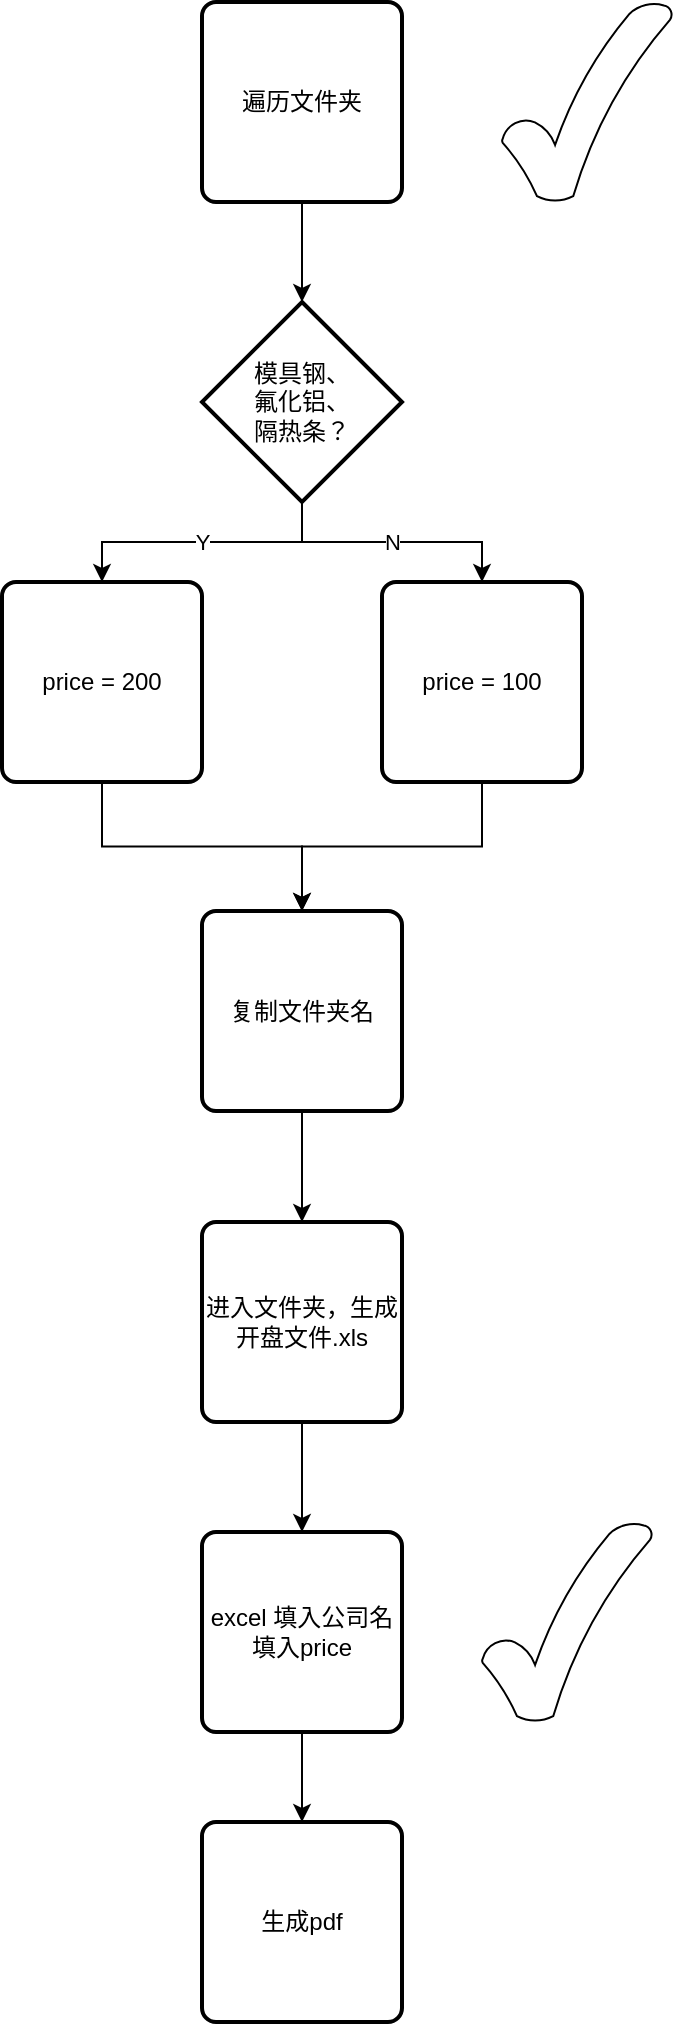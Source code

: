 <mxfile version="13.9.9" type="device"><diagram id="gqni5dbbvqUb0nb0CokA" name="第 1 页"><mxGraphModel dx="1086" dy="846" grid="1" gridSize="10" guides="1" tooltips="1" connect="1" arrows="1" fold="1" page="1" pageScale="1" pageWidth="827" pageHeight="1169" math="0" shadow="0"><root><mxCell id="0"/><mxCell id="1" parent="0"/><mxCell id="AMcx_FUcrtvAUCnKsGdJ-18" style="edgeStyle=orthogonalEdgeStyle;rounded=0;orthogonalLoop=1;jettySize=auto;html=1;" parent="1" source="AMcx_FUcrtvAUCnKsGdJ-1" target="AMcx_FUcrtvAUCnKsGdJ-17" edge="1"><mxGeometry relative="1" as="geometry"/></mxCell><mxCell id="AMcx_FUcrtvAUCnKsGdJ-1" value="excel 填入公司名&lt;br&gt;填入price" style="rounded=1;whiteSpace=wrap;html=1;absoluteArcSize=1;arcSize=14;strokeWidth=2;" parent="1" vertex="1"><mxGeometry x="330" y="845" width="100" height="100" as="geometry"/></mxCell><mxCell id="AMcx_FUcrtvAUCnKsGdJ-11" style="edgeStyle=orthogonalEdgeStyle;rounded=0;orthogonalLoop=1;jettySize=auto;html=1;entryX=0.5;entryY=0;entryDx=0;entryDy=0;entryPerimeter=0;" parent="1" source="AMcx_FUcrtvAUCnKsGdJ-2" target="AMcx_FUcrtvAUCnKsGdJ-5" edge="1"><mxGeometry relative="1" as="geometry"/></mxCell><mxCell id="AMcx_FUcrtvAUCnKsGdJ-2" value="遍历文件夹" style="rounded=1;whiteSpace=wrap;html=1;absoluteArcSize=1;arcSize=14;strokeWidth=2;" parent="1" vertex="1"><mxGeometry x="330" y="80" width="100" height="100" as="geometry"/></mxCell><mxCell id="AMcx_FUcrtvAUCnKsGdJ-14" style="edgeStyle=orthogonalEdgeStyle;rounded=0;orthogonalLoop=1;jettySize=auto;html=1;" parent="1" source="AMcx_FUcrtvAUCnKsGdJ-3" target="AMcx_FUcrtvAUCnKsGdJ-4" edge="1"><mxGeometry relative="1" as="geometry"/></mxCell><mxCell id="AMcx_FUcrtvAUCnKsGdJ-3" value="复制文件夹名" style="rounded=1;whiteSpace=wrap;html=1;absoluteArcSize=1;arcSize=14;strokeWidth=2;" parent="1" vertex="1"><mxGeometry x="330" y="534.5" width="100" height="100" as="geometry"/></mxCell><mxCell id="AMcx_FUcrtvAUCnKsGdJ-16" style="edgeStyle=orthogonalEdgeStyle;rounded=0;orthogonalLoop=1;jettySize=auto;html=1;entryX=0.5;entryY=0;entryDx=0;entryDy=0;" parent="1" source="AMcx_FUcrtvAUCnKsGdJ-4" target="AMcx_FUcrtvAUCnKsGdJ-1" edge="1"><mxGeometry relative="1" as="geometry"/></mxCell><mxCell id="AMcx_FUcrtvAUCnKsGdJ-4" value="进入文件夹，生成开盘文件.xls" style="rounded=1;whiteSpace=wrap;html=1;absoluteArcSize=1;arcSize=14;strokeWidth=2;" parent="1" vertex="1"><mxGeometry x="330" y="690" width="100" height="100" as="geometry"/></mxCell><mxCell id="AMcx_FUcrtvAUCnKsGdJ-9" value="Y" style="edgeStyle=orthogonalEdgeStyle;rounded=0;orthogonalLoop=1;jettySize=auto;html=1;entryX=0.5;entryY=0;entryDx=0;entryDy=0;" parent="1" source="AMcx_FUcrtvAUCnKsGdJ-5" target="AMcx_FUcrtvAUCnKsGdJ-7" edge="1"><mxGeometry relative="1" as="geometry"/></mxCell><mxCell id="AMcx_FUcrtvAUCnKsGdJ-10" value="N" style="edgeStyle=orthogonalEdgeStyle;rounded=0;orthogonalLoop=1;jettySize=auto;html=1;" parent="1" source="AMcx_FUcrtvAUCnKsGdJ-5" target="AMcx_FUcrtvAUCnKsGdJ-8" edge="1"><mxGeometry relative="1" as="geometry"/></mxCell><mxCell id="AMcx_FUcrtvAUCnKsGdJ-5" value="模具钢、&lt;br&gt;氟化铝、&lt;br&gt;隔热条？" style="strokeWidth=2;html=1;shape=mxgraph.flowchart.decision;whiteSpace=wrap;" parent="1" vertex="1"><mxGeometry x="330" y="230" width="100" height="100" as="geometry"/></mxCell><mxCell id="AMcx_FUcrtvAUCnKsGdJ-12" style="edgeStyle=orthogonalEdgeStyle;rounded=0;orthogonalLoop=1;jettySize=auto;html=1;entryX=0.5;entryY=0;entryDx=0;entryDy=0;" parent="1" source="AMcx_FUcrtvAUCnKsGdJ-7" target="AMcx_FUcrtvAUCnKsGdJ-3" edge="1"><mxGeometry relative="1" as="geometry"/></mxCell><mxCell id="AMcx_FUcrtvAUCnKsGdJ-7" value="price = 200" style="rounded=1;whiteSpace=wrap;html=1;absoluteArcSize=1;arcSize=14;strokeWidth=2;" parent="1" vertex="1"><mxGeometry x="230" y="370" width="100" height="100" as="geometry"/></mxCell><mxCell id="AMcx_FUcrtvAUCnKsGdJ-13" style="edgeStyle=orthogonalEdgeStyle;rounded=0;orthogonalLoop=1;jettySize=auto;html=1;entryX=0.5;entryY=0;entryDx=0;entryDy=0;" parent="1" source="AMcx_FUcrtvAUCnKsGdJ-8" target="AMcx_FUcrtvAUCnKsGdJ-3" edge="1"><mxGeometry relative="1" as="geometry"/></mxCell><mxCell id="AMcx_FUcrtvAUCnKsGdJ-8" value="price = 100" style="rounded=1;whiteSpace=wrap;html=1;absoluteArcSize=1;arcSize=14;strokeWidth=2;" parent="1" vertex="1"><mxGeometry x="420" y="370" width="100" height="100" as="geometry"/></mxCell><mxCell id="AMcx_FUcrtvAUCnKsGdJ-17" value="生成pdf" style="rounded=1;whiteSpace=wrap;html=1;absoluteArcSize=1;arcSize=14;strokeWidth=2;" parent="1" vertex="1"><mxGeometry x="330" y="990" width="100" height="100" as="geometry"/></mxCell><mxCell id="4HqzMFx-qOqhEiqtVwyk-1" value="" style="verticalLabelPosition=bottom;verticalAlign=top;html=1;shape=mxgraph.basic.tick" vertex="1" parent="1"><mxGeometry x="470" y="840" width="85" height="100" as="geometry"/></mxCell><mxCell id="4HqzMFx-qOqhEiqtVwyk-2" value="" style="verticalLabelPosition=bottom;verticalAlign=top;html=1;shape=mxgraph.basic.tick" vertex="1" parent="1"><mxGeometry x="480" y="80" width="85" height="100" as="geometry"/></mxCell></root></mxGraphModel></diagram></mxfile>